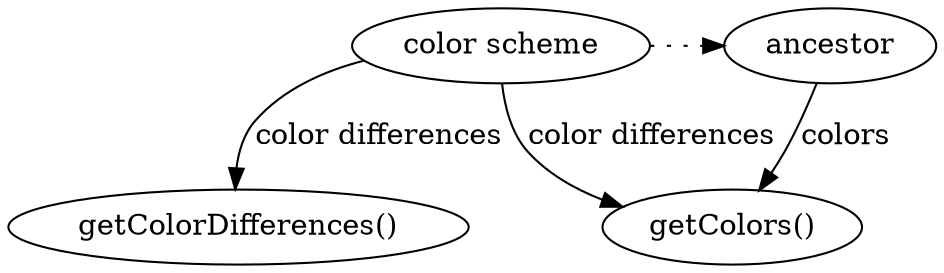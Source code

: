 digraph {
	1[label="color scheme"];
	2[label="ancestor"];
	3[label="getColorDifferences()"];
	4[label="getColors()"];

	{rank = same; 1->2[style=dotted]; }
	1->3[label="color differences"];	1->4[label="color differences"]; 	2->4[label="colors"];


}
